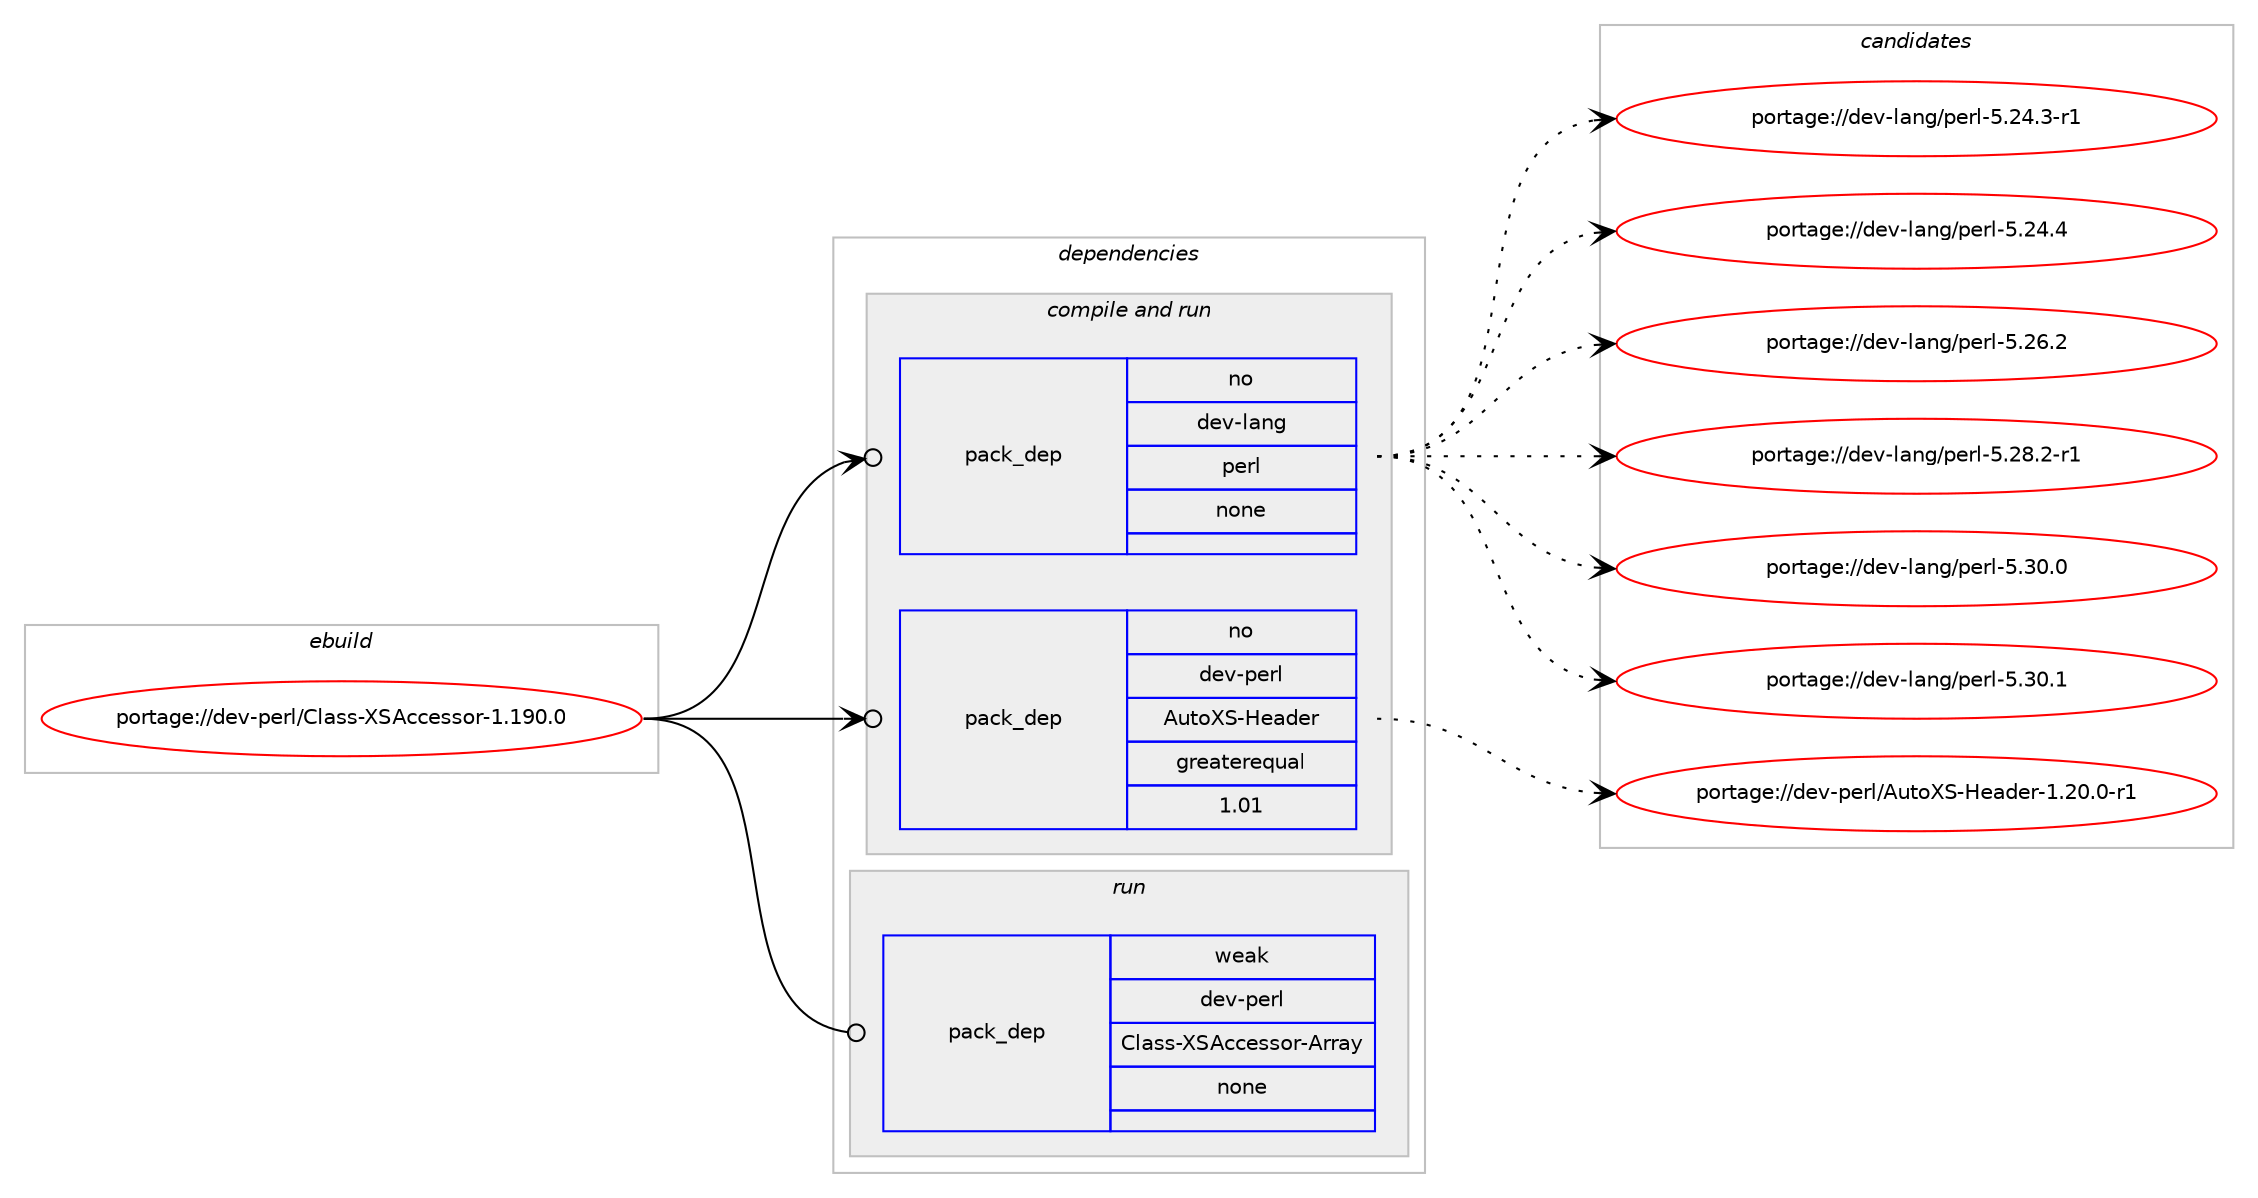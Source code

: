 digraph prolog {

# *************
# Graph options
# *************

newrank=true;
concentrate=true;
compound=true;
graph [rankdir=LR,fontname=Helvetica,fontsize=10,ranksep=1.5];#, ranksep=2.5, nodesep=0.2];
edge  [arrowhead=vee];
node  [fontname=Helvetica,fontsize=10];

# **********
# The ebuild
# **********

subgraph cluster_leftcol {
color=gray;
rank=same;
label=<<i>ebuild</i>>;
id [label="portage://dev-perl/Class-XSAccessor-1.190.0", color=red, width=4, href="../dev-perl/Class-XSAccessor-1.190.0.svg"];
}

# ****************
# The dependencies
# ****************

subgraph cluster_midcol {
color=gray;
label=<<i>dependencies</i>>;
subgraph cluster_compile {
fillcolor="#eeeeee";
style=filled;
label=<<i>compile</i>>;
}
subgraph cluster_compileandrun {
fillcolor="#eeeeee";
style=filled;
label=<<i>compile and run</i>>;
subgraph pack84008 {
dependency109832 [label=<<TABLE BORDER="0" CELLBORDER="1" CELLSPACING="0" CELLPADDING="4" WIDTH="220"><TR><TD ROWSPAN="6" CELLPADDING="30">pack_dep</TD></TR><TR><TD WIDTH="110">no</TD></TR><TR><TD>dev-lang</TD></TR><TR><TD>perl</TD></TR><TR><TD>none</TD></TR><TR><TD></TD></TR></TABLE>>, shape=none, color=blue];
}
id:e -> dependency109832:w [weight=20,style="solid",arrowhead="odotvee"];
subgraph pack84009 {
dependency109833 [label=<<TABLE BORDER="0" CELLBORDER="1" CELLSPACING="0" CELLPADDING="4" WIDTH="220"><TR><TD ROWSPAN="6" CELLPADDING="30">pack_dep</TD></TR><TR><TD WIDTH="110">no</TD></TR><TR><TD>dev-perl</TD></TR><TR><TD>AutoXS-Header</TD></TR><TR><TD>greaterequal</TD></TR><TR><TD>1.01</TD></TR></TABLE>>, shape=none, color=blue];
}
id:e -> dependency109833:w [weight=20,style="solid",arrowhead="odotvee"];
}
subgraph cluster_run {
fillcolor="#eeeeee";
style=filled;
label=<<i>run</i>>;
subgraph pack84010 {
dependency109834 [label=<<TABLE BORDER="0" CELLBORDER="1" CELLSPACING="0" CELLPADDING="4" WIDTH="220"><TR><TD ROWSPAN="6" CELLPADDING="30">pack_dep</TD></TR><TR><TD WIDTH="110">weak</TD></TR><TR><TD>dev-perl</TD></TR><TR><TD>Class-XSAccessor-Array</TD></TR><TR><TD>none</TD></TR><TR><TD></TD></TR></TABLE>>, shape=none, color=blue];
}
id:e -> dependency109834:w [weight=20,style="solid",arrowhead="odot"];
}
}

# **************
# The candidates
# **************

subgraph cluster_choices {
rank=same;
color=gray;
label=<<i>candidates</i>>;

subgraph choice84008 {
color=black;
nodesep=1;
choiceportage100101118451089711010347112101114108455346505246514511449 [label="portage://dev-lang/perl-5.24.3-r1", color=red, width=4,href="../dev-lang/perl-5.24.3-r1.svg"];
choiceportage10010111845108971101034711210111410845534650524652 [label="portage://dev-lang/perl-5.24.4", color=red, width=4,href="../dev-lang/perl-5.24.4.svg"];
choiceportage10010111845108971101034711210111410845534650544650 [label="portage://dev-lang/perl-5.26.2", color=red, width=4,href="../dev-lang/perl-5.26.2.svg"];
choiceportage100101118451089711010347112101114108455346505646504511449 [label="portage://dev-lang/perl-5.28.2-r1", color=red, width=4,href="../dev-lang/perl-5.28.2-r1.svg"];
choiceportage10010111845108971101034711210111410845534651484648 [label="portage://dev-lang/perl-5.30.0", color=red, width=4,href="../dev-lang/perl-5.30.0.svg"];
choiceportage10010111845108971101034711210111410845534651484649 [label="portage://dev-lang/perl-5.30.1", color=red, width=4,href="../dev-lang/perl-5.30.1.svg"];
dependency109832:e -> choiceportage100101118451089711010347112101114108455346505246514511449:w [style=dotted,weight="100"];
dependency109832:e -> choiceportage10010111845108971101034711210111410845534650524652:w [style=dotted,weight="100"];
dependency109832:e -> choiceportage10010111845108971101034711210111410845534650544650:w [style=dotted,weight="100"];
dependency109832:e -> choiceportage100101118451089711010347112101114108455346505646504511449:w [style=dotted,weight="100"];
dependency109832:e -> choiceportage10010111845108971101034711210111410845534651484648:w [style=dotted,weight="100"];
dependency109832:e -> choiceportage10010111845108971101034711210111410845534651484649:w [style=dotted,weight="100"];
}
subgraph choice84009 {
color=black;
nodesep=1;
choiceportage1001011184511210111410847651171161118883457210197100101114454946504846484511449 [label="portage://dev-perl/AutoXS-Header-1.20.0-r1", color=red, width=4,href="../dev-perl/AutoXS-Header-1.20.0-r1.svg"];
dependency109833:e -> choiceportage1001011184511210111410847651171161118883457210197100101114454946504846484511449:w [style=dotted,weight="100"];
}
subgraph choice84010 {
color=black;
nodesep=1;
}
}

}
